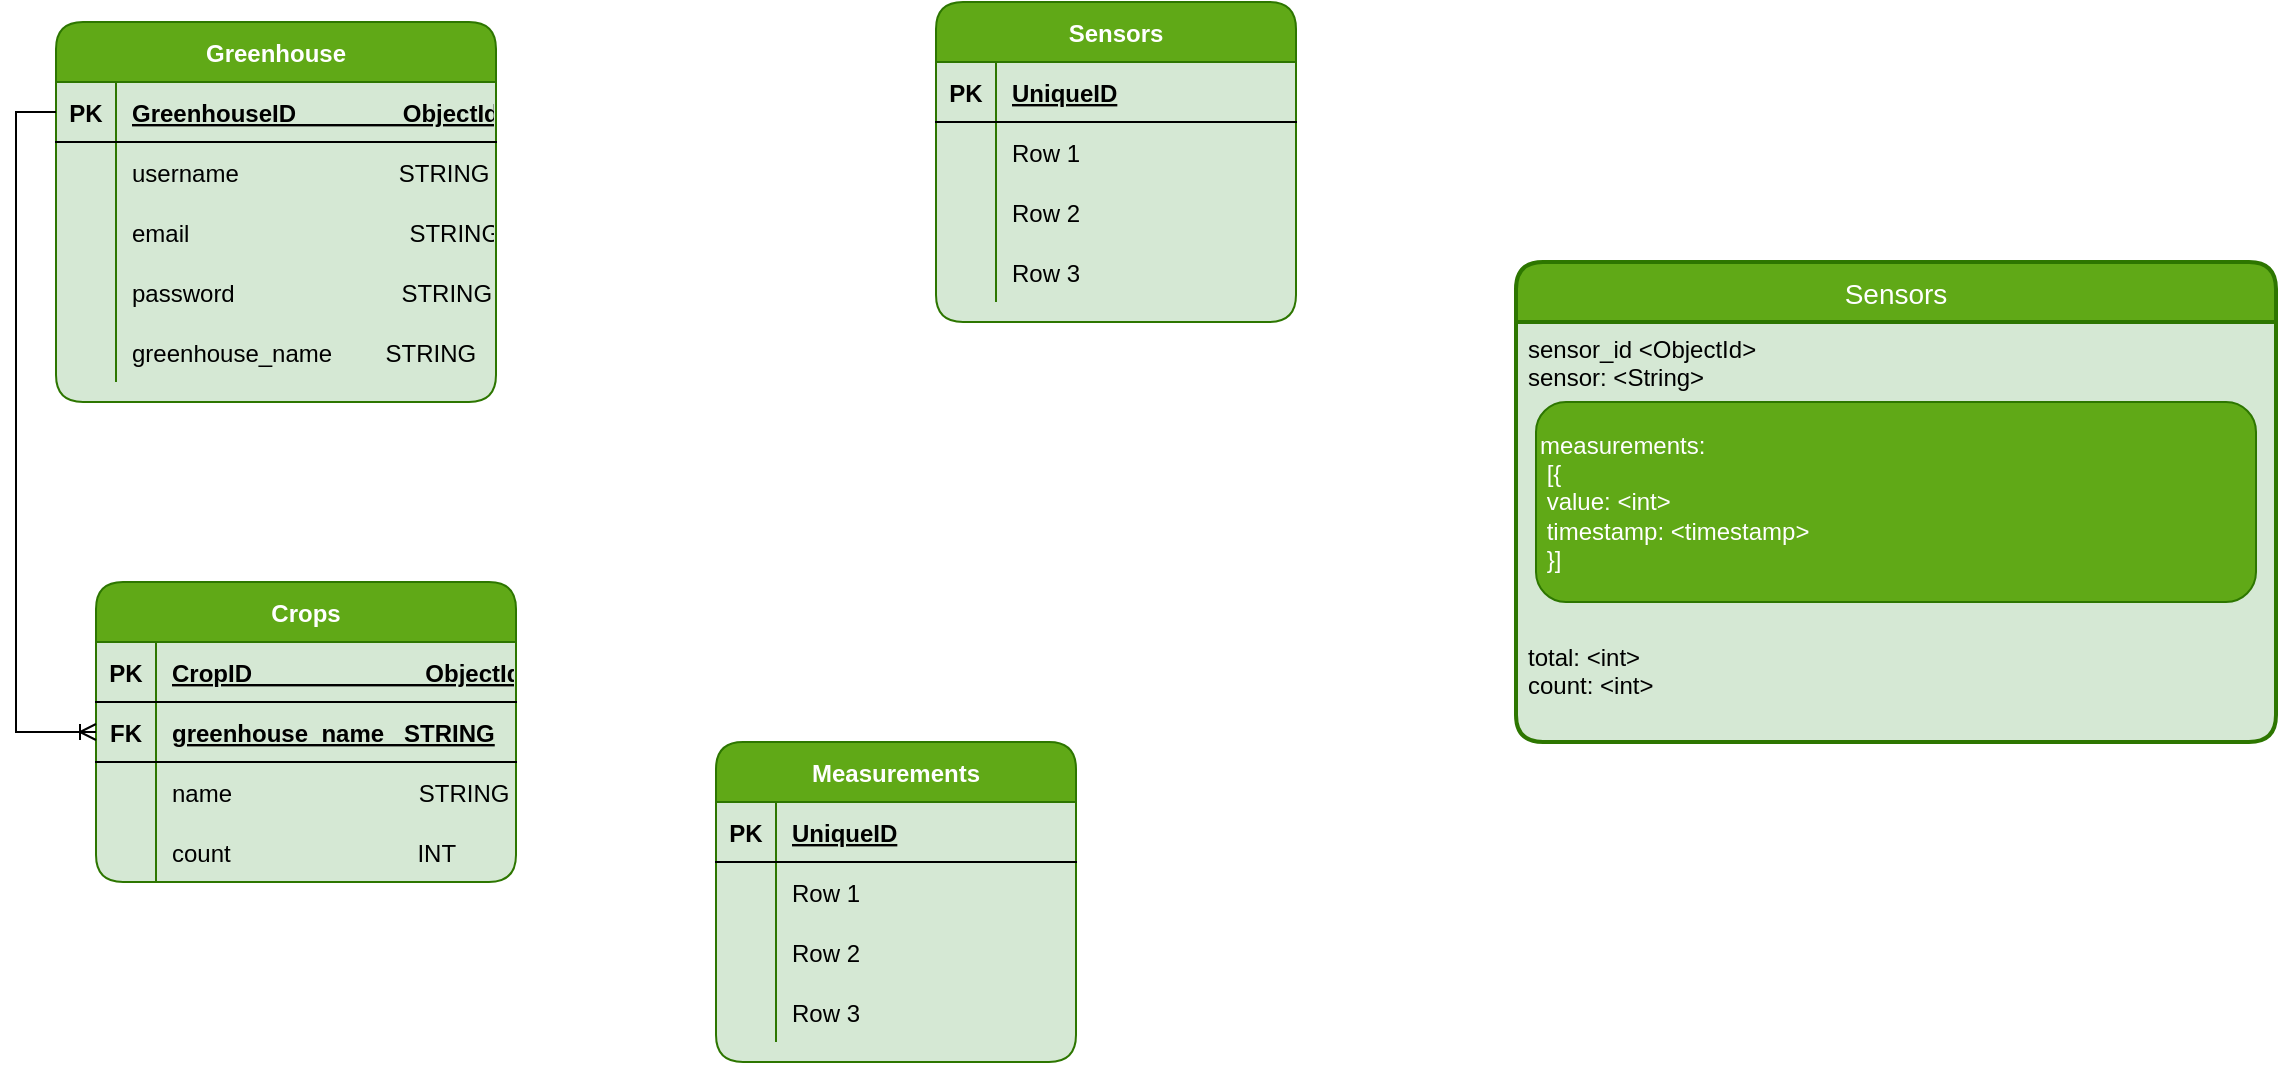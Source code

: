 <mxfile version="14.8.3" type="github">
  <diagram id="R2lEEEUBdFMjLlhIrx00" name="Page-1">
    <mxGraphModel dx="1422" dy="780" grid="1" gridSize="10" guides="1" tooltips="1" connect="1" arrows="1" fold="1" page="1" pageScale="1" pageWidth="850" pageHeight="1100" math="0" shadow="0" extFonts="Permanent Marker^https://fonts.googleapis.com/css?family=Permanent+Marker">
      <root>
        <mxCell id="0" />
        <mxCell id="1" parent="0" />
        <mxCell id="7o4p5aFScfs_D29SADF1-1" value="Sensors" style="swimlane;childLayout=stackLayout;horizontal=1;startSize=30;horizontalStack=0;fontSize=14;fontStyle=0;strokeWidth=2;resizeParent=0;resizeLast=1;shadow=0;dashed=0;align=center;fillColor=#60a917;strokeColor=#2D7600;fontColor=#ffffff;swimlaneFillColor=#D5E8D4;rounded=1;" parent="1" vertex="1">
          <mxGeometry x="800" y="200" width="380" height="240" as="geometry" />
        </mxCell>
        <mxCell id="7o4p5aFScfs_D29SADF1-2" value="sensor_id &lt;ObjectId&gt;&#xa;sensor: &lt;String&gt;&#xa;  &#xa;&#xa;&#xa;&#xa;&#xa;&#xa;&#xa;&#xa;&#xa;total: &lt;int&gt;&#xa;count: &lt;int&gt;" style="align=left;strokeColor=none;fillColor=none;spacingLeft=4;fontSize=12;verticalAlign=top;resizable=0;rotatable=0;part=1;rounded=1;" parent="7o4p5aFScfs_D29SADF1-1" vertex="1">
          <mxGeometry y="30" width="380" height="210" as="geometry" />
        </mxCell>
        <mxCell id="C2yHdCh-QvhLT68nOzRH-1" value="&lt;span style=&quot;white-space: pre&quot;&gt;measurements:&lt;br&gt;&lt;span style=&quot;white-space: pre&quot;&gt; &lt;/span&gt;[{ &lt;/span&gt;&lt;br&gt;&lt;span style=&quot;white-space: pre&quot;&gt; &lt;/span&gt;value: &amp;lt;int&amp;gt;&lt;br&gt;&lt;span&gt;&lt;span style=&quot;white-space: pre&quot;&gt; &lt;/span&gt;timestamp: &amp;lt;timestamp&amp;gt;&lt;br&gt;&lt;span style=&quot;white-space: pre&quot;&gt; &lt;/span&gt;}]&lt;br&gt;&lt;/span&gt;" style="whiteSpace=wrap;html=1;align=left;fillColor=#60a917;strokeColor=#2D7600;fontColor=#ffffff;rounded=1;" parent="1" vertex="1">
          <mxGeometry x="810" y="270" width="360" height="100" as="geometry" />
        </mxCell>
        <mxCell id="nuL81yX658KxnBciQSjK-1" value="Greenhouse" style="shape=table;startSize=30;container=1;collapsible=1;childLayout=tableLayout;fixedRows=1;rowLines=0;fontStyle=1;align=center;resizeLast=1;rounded=1;fillColor=#60a917;strokeColor=#2D7600;fontColor=#ffffff;swimlaneFillColor=#D5E8D4;" vertex="1" parent="1">
          <mxGeometry x="70" y="80" width="220" height="190" as="geometry" />
        </mxCell>
        <mxCell id="nuL81yX658KxnBciQSjK-2" value="" style="shape=partialRectangle;collapsible=0;dropTarget=0;pointerEvents=0;fillColor=none;top=0;left=0;bottom=1;right=0;points=[[0,0.5],[1,0.5]];portConstraint=eastwest;rounded=1;" vertex="1" parent="nuL81yX658KxnBciQSjK-1">
          <mxGeometry y="30" width="220" height="30" as="geometry" />
        </mxCell>
        <mxCell id="nuL81yX658KxnBciQSjK-3" value="PK" style="shape=partialRectangle;connectable=0;fillColor=none;top=0;left=0;bottom=0;right=0;fontStyle=1;overflow=hidden;rounded=1;" vertex="1" parent="nuL81yX658KxnBciQSjK-2">
          <mxGeometry width="30" height="30" as="geometry" />
        </mxCell>
        <mxCell id="nuL81yX658KxnBciQSjK-4" value="GreenhouseID                ObjectId" style="shape=partialRectangle;connectable=0;fillColor=none;top=0;left=0;bottom=0;right=0;align=left;spacingLeft=6;fontStyle=5;overflow=hidden;rounded=1;" vertex="1" parent="nuL81yX658KxnBciQSjK-2">
          <mxGeometry x="30" width="190" height="30" as="geometry" />
        </mxCell>
        <mxCell id="nuL81yX658KxnBciQSjK-5" value="" style="shape=partialRectangle;collapsible=0;dropTarget=0;pointerEvents=0;fillColor=none;top=0;left=0;bottom=0;right=0;points=[[0,0.5],[1,0.5]];portConstraint=eastwest;rounded=1;" vertex="1" parent="nuL81yX658KxnBciQSjK-1">
          <mxGeometry y="60" width="220" height="30" as="geometry" />
        </mxCell>
        <mxCell id="nuL81yX658KxnBciQSjK-6" value="" style="shape=partialRectangle;connectable=0;fillColor=none;top=0;left=0;bottom=0;right=0;editable=1;overflow=hidden;rounded=1;" vertex="1" parent="nuL81yX658KxnBciQSjK-5">
          <mxGeometry width="30" height="30" as="geometry" />
        </mxCell>
        <mxCell id="nuL81yX658KxnBciQSjK-7" value="username                        STRING    " style="shape=partialRectangle;connectable=0;fillColor=none;top=0;left=0;bottom=0;right=0;align=left;spacingLeft=6;overflow=hidden;rounded=1;" vertex="1" parent="nuL81yX658KxnBciQSjK-5">
          <mxGeometry x="30" width="190" height="30" as="geometry" />
        </mxCell>
        <mxCell id="nuL81yX658KxnBciQSjK-8" value="" style="shape=partialRectangle;collapsible=0;dropTarget=0;pointerEvents=0;fillColor=none;top=0;left=0;bottom=0;right=0;points=[[0,0.5],[1,0.5]];portConstraint=eastwest;rounded=1;" vertex="1" parent="nuL81yX658KxnBciQSjK-1">
          <mxGeometry y="90" width="220" height="30" as="geometry" />
        </mxCell>
        <mxCell id="nuL81yX658KxnBciQSjK-9" value="" style="shape=partialRectangle;connectable=0;fillColor=none;top=0;left=0;bottom=0;right=0;editable=1;overflow=hidden;rounded=1;" vertex="1" parent="nuL81yX658KxnBciQSjK-8">
          <mxGeometry width="30" height="30" as="geometry" />
        </mxCell>
        <mxCell id="nuL81yX658KxnBciQSjK-10" value="email                                 STRING" style="shape=partialRectangle;connectable=0;fillColor=none;top=0;left=0;bottom=0;right=0;align=left;spacingLeft=6;overflow=hidden;rounded=1;" vertex="1" parent="nuL81yX658KxnBciQSjK-8">
          <mxGeometry x="30" width="190" height="30" as="geometry" />
        </mxCell>
        <mxCell id="nuL81yX658KxnBciQSjK-11" value="" style="shape=partialRectangle;collapsible=0;dropTarget=0;pointerEvents=0;fillColor=none;top=0;left=0;bottom=0;right=0;points=[[0,0.5],[1,0.5]];portConstraint=eastwest;rounded=1;" vertex="1" parent="nuL81yX658KxnBciQSjK-1">
          <mxGeometry y="120" width="220" height="30" as="geometry" />
        </mxCell>
        <mxCell id="nuL81yX658KxnBciQSjK-12" value="" style="shape=partialRectangle;connectable=0;fillColor=none;top=0;left=0;bottom=0;right=0;editable=1;overflow=hidden;rounded=1;" vertex="1" parent="nuL81yX658KxnBciQSjK-11">
          <mxGeometry width="30" height="30" as="geometry" />
        </mxCell>
        <mxCell id="nuL81yX658KxnBciQSjK-13" value="password                         STRING" style="shape=partialRectangle;connectable=0;fillColor=none;top=0;left=0;bottom=0;right=0;align=left;spacingLeft=6;overflow=hidden;rounded=1;" vertex="1" parent="nuL81yX658KxnBciQSjK-11">
          <mxGeometry x="30" width="190" height="30" as="geometry" />
        </mxCell>
        <mxCell id="nuL81yX658KxnBciQSjK-14" style="shape=partialRectangle;collapsible=0;dropTarget=0;pointerEvents=0;fillColor=none;top=0;left=0;bottom=0;right=0;points=[[0,0.5],[1,0.5]];portConstraint=eastwest;rounded=1;" vertex="1" parent="nuL81yX658KxnBciQSjK-1">
          <mxGeometry y="150" width="220" height="30" as="geometry" />
        </mxCell>
        <mxCell id="nuL81yX658KxnBciQSjK-15" style="shape=partialRectangle;connectable=0;fillColor=none;top=0;left=0;bottom=0;right=0;editable=1;overflow=hidden;rounded=1;" vertex="1" parent="nuL81yX658KxnBciQSjK-14">
          <mxGeometry width="30" height="30" as="geometry" />
        </mxCell>
        <mxCell id="nuL81yX658KxnBciQSjK-16" value="greenhouse_name        STRING" style="shape=partialRectangle;connectable=0;fillColor=none;top=0;left=0;bottom=0;right=0;align=left;spacingLeft=6;overflow=hidden;rounded=1;" vertex="1" parent="nuL81yX658KxnBciQSjK-14">
          <mxGeometry x="30" width="190" height="30" as="geometry" />
        </mxCell>
        <mxCell id="nuL81yX658KxnBciQSjK-20" value="Crops" style="shape=table;startSize=30;container=1;collapsible=1;childLayout=tableLayout;fixedRows=1;rowLines=0;fontStyle=1;align=center;resizeLast=1;rounded=1;fillColor=#60a917;strokeColor=#2D7600;fontColor=#ffffff;swimlaneFillColor=#D5E8D4;" vertex="1" parent="1">
          <mxGeometry x="90" y="360" width="210" height="150" as="geometry" />
        </mxCell>
        <mxCell id="nuL81yX658KxnBciQSjK-21" value="" style="shape=partialRectangle;collapsible=0;dropTarget=0;pointerEvents=0;fillColor=none;top=0;left=0;bottom=1;right=0;points=[[0,0.5],[1,0.5]];portConstraint=eastwest;" vertex="1" parent="nuL81yX658KxnBciQSjK-20">
          <mxGeometry y="30" width="210" height="30" as="geometry" />
        </mxCell>
        <mxCell id="nuL81yX658KxnBciQSjK-22" value="PK" style="shape=partialRectangle;connectable=0;fillColor=none;top=0;left=0;bottom=0;right=0;fontStyle=1;overflow=hidden;" vertex="1" parent="nuL81yX658KxnBciQSjK-21">
          <mxGeometry width="30" height="30" as="geometry" />
        </mxCell>
        <mxCell id="nuL81yX658KxnBciQSjK-23" value="CropID                          ObjectId" style="shape=partialRectangle;connectable=0;fillColor=none;top=0;left=0;bottom=0;right=0;align=left;spacingLeft=6;fontStyle=5;overflow=hidden;" vertex="1" parent="nuL81yX658KxnBciQSjK-21">
          <mxGeometry x="30" width="180" height="30" as="geometry" />
        </mxCell>
        <mxCell id="nuL81yX658KxnBciQSjK-33" style="shape=partialRectangle;collapsible=0;dropTarget=0;pointerEvents=0;fillColor=none;top=0;left=0;bottom=1;right=0;points=[[0,0.5],[1,0.5]];portConstraint=eastwest;" vertex="1" parent="nuL81yX658KxnBciQSjK-20">
          <mxGeometry y="60" width="210" height="30" as="geometry" />
        </mxCell>
        <mxCell id="nuL81yX658KxnBciQSjK-34" value="FK" style="shape=partialRectangle;connectable=0;fillColor=none;top=0;left=0;bottom=0;right=0;fontStyle=1;overflow=hidden;" vertex="1" parent="nuL81yX658KxnBciQSjK-33">
          <mxGeometry width="30" height="30" as="geometry" />
        </mxCell>
        <mxCell id="nuL81yX658KxnBciQSjK-35" value="greenhouse_name   STRING" style="shape=partialRectangle;connectable=0;fillColor=none;top=0;left=0;bottom=0;right=0;align=left;spacingLeft=6;fontStyle=5;overflow=hidden;" vertex="1" parent="nuL81yX658KxnBciQSjK-33">
          <mxGeometry x="30" width="180" height="30" as="geometry" />
        </mxCell>
        <mxCell id="nuL81yX658KxnBciQSjK-24" value="" style="shape=partialRectangle;collapsible=0;dropTarget=0;pointerEvents=0;fillColor=none;top=0;left=0;bottom=0;right=0;points=[[0,0.5],[1,0.5]];portConstraint=eastwest;" vertex="1" parent="nuL81yX658KxnBciQSjK-20">
          <mxGeometry y="90" width="210" height="30" as="geometry" />
        </mxCell>
        <mxCell id="nuL81yX658KxnBciQSjK-25" value="" style="shape=partialRectangle;connectable=0;fillColor=none;top=0;left=0;bottom=0;right=0;editable=1;overflow=hidden;" vertex="1" parent="nuL81yX658KxnBciQSjK-24">
          <mxGeometry width="30" height="30" as="geometry" />
        </mxCell>
        <mxCell id="nuL81yX658KxnBciQSjK-26" value="name                            STRING" style="shape=partialRectangle;connectable=0;fillColor=none;top=0;left=0;bottom=0;right=0;align=left;spacingLeft=6;overflow=hidden;" vertex="1" parent="nuL81yX658KxnBciQSjK-24">
          <mxGeometry x="30" width="180" height="30" as="geometry" />
        </mxCell>
        <mxCell id="nuL81yX658KxnBciQSjK-27" value="" style="shape=partialRectangle;collapsible=0;dropTarget=0;pointerEvents=0;fillColor=none;top=0;left=0;bottom=0;right=0;points=[[0,0.5],[1,0.5]];portConstraint=eastwest;" vertex="1" parent="nuL81yX658KxnBciQSjK-20">
          <mxGeometry y="120" width="210" height="30" as="geometry" />
        </mxCell>
        <mxCell id="nuL81yX658KxnBciQSjK-28" value="" style="shape=partialRectangle;connectable=0;fillColor=none;top=0;left=0;bottom=0;right=0;editable=1;overflow=hidden;" vertex="1" parent="nuL81yX658KxnBciQSjK-27">
          <mxGeometry width="30" height="30" as="geometry" />
        </mxCell>
        <mxCell id="nuL81yX658KxnBciQSjK-29" value="count                            INT" style="shape=partialRectangle;connectable=0;fillColor=none;top=0;left=0;bottom=0;right=0;align=left;spacingLeft=6;overflow=hidden;" vertex="1" parent="nuL81yX658KxnBciQSjK-27">
          <mxGeometry x="30" width="180" height="30" as="geometry" />
        </mxCell>
        <mxCell id="nuL81yX658KxnBciQSjK-39" style="edgeStyle=orthogonalEdgeStyle;rounded=0;orthogonalLoop=1;jettySize=auto;html=1;exitX=0;exitY=0.5;exitDx=0;exitDy=0;entryX=0;entryY=0.5;entryDx=0;entryDy=0;endArrow=ERoneToMany;endFill=0;" edge="1" parent="1" source="nuL81yX658KxnBciQSjK-2" target="nuL81yX658KxnBciQSjK-33">
          <mxGeometry relative="1" as="geometry" />
        </mxCell>
        <mxCell id="nuL81yX658KxnBciQSjK-40" value="Sensors" style="shape=table;startSize=30;container=1;collapsible=1;childLayout=tableLayout;fixedRows=1;rowLines=0;fontStyle=1;align=center;resizeLast=1;rounded=1;fillColor=#60a917;strokeColor=#2D7600;fontColor=#ffffff;swimlaneFillColor=#D5E8D4;" vertex="1" parent="1">
          <mxGeometry x="510" y="70" width="180" height="160" as="geometry" />
        </mxCell>
        <mxCell id="nuL81yX658KxnBciQSjK-41" value="" style="shape=partialRectangle;collapsible=0;dropTarget=0;pointerEvents=0;fillColor=none;top=0;left=0;bottom=1;right=0;points=[[0,0.5],[1,0.5]];portConstraint=eastwest;" vertex="1" parent="nuL81yX658KxnBciQSjK-40">
          <mxGeometry y="30" width="180" height="30" as="geometry" />
        </mxCell>
        <mxCell id="nuL81yX658KxnBciQSjK-42" value="PK" style="shape=partialRectangle;connectable=0;fillColor=none;top=0;left=0;bottom=0;right=0;fontStyle=1;overflow=hidden;" vertex="1" parent="nuL81yX658KxnBciQSjK-41">
          <mxGeometry width="30" height="30" as="geometry" />
        </mxCell>
        <mxCell id="nuL81yX658KxnBciQSjK-43" value="UniqueID" style="shape=partialRectangle;connectable=0;fillColor=none;top=0;left=0;bottom=0;right=0;align=left;spacingLeft=6;fontStyle=5;overflow=hidden;" vertex="1" parent="nuL81yX658KxnBciQSjK-41">
          <mxGeometry x="30" width="150" height="30" as="geometry" />
        </mxCell>
        <mxCell id="nuL81yX658KxnBciQSjK-44" value="" style="shape=partialRectangle;collapsible=0;dropTarget=0;pointerEvents=0;fillColor=none;top=0;left=0;bottom=0;right=0;points=[[0,0.5],[1,0.5]];portConstraint=eastwest;" vertex="1" parent="nuL81yX658KxnBciQSjK-40">
          <mxGeometry y="60" width="180" height="30" as="geometry" />
        </mxCell>
        <mxCell id="nuL81yX658KxnBciQSjK-45" value="" style="shape=partialRectangle;connectable=0;fillColor=none;top=0;left=0;bottom=0;right=0;editable=1;overflow=hidden;" vertex="1" parent="nuL81yX658KxnBciQSjK-44">
          <mxGeometry width="30" height="30" as="geometry" />
        </mxCell>
        <mxCell id="nuL81yX658KxnBciQSjK-46" value="Row 1" style="shape=partialRectangle;connectable=0;fillColor=none;top=0;left=0;bottom=0;right=0;align=left;spacingLeft=6;overflow=hidden;" vertex="1" parent="nuL81yX658KxnBciQSjK-44">
          <mxGeometry x="30" width="150" height="30" as="geometry" />
        </mxCell>
        <mxCell id="nuL81yX658KxnBciQSjK-47" value="" style="shape=partialRectangle;collapsible=0;dropTarget=0;pointerEvents=0;fillColor=none;top=0;left=0;bottom=0;right=0;points=[[0,0.5],[1,0.5]];portConstraint=eastwest;" vertex="1" parent="nuL81yX658KxnBciQSjK-40">
          <mxGeometry y="90" width="180" height="30" as="geometry" />
        </mxCell>
        <mxCell id="nuL81yX658KxnBciQSjK-48" value="" style="shape=partialRectangle;connectable=0;fillColor=none;top=0;left=0;bottom=0;right=0;editable=1;overflow=hidden;" vertex="1" parent="nuL81yX658KxnBciQSjK-47">
          <mxGeometry width="30" height="30" as="geometry" />
        </mxCell>
        <mxCell id="nuL81yX658KxnBciQSjK-49" value="Row 2" style="shape=partialRectangle;connectable=0;fillColor=none;top=0;left=0;bottom=0;right=0;align=left;spacingLeft=6;overflow=hidden;" vertex="1" parent="nuL81yX658KxnBciQSjK-47">
          <mxGeometry x="30" width="150" height="30" as="geometry" />
        </mxCell>
        <mxCell id="nuL81yX658KxnBciQSjK-50" value="" style="shape=partialRectangle;collapsible=0;dropTarget=0;pointerEvents=0;fillColor=none;top=0;left=0;bottom=0;right=0;points=[[0,0.5],[1,0.5]];portConstraint=eastwest;" vertex="1" parent="nuL81yX658KxnBciQSjK-40">
          <mxGeometry y="120" width="180" height="30" as="geometry" />
        </mxCell>
        <mxCell id="nuL81yX658KxnBciQSjK-51" value="" style="shape=partialRectangle;connectable=0;fillColor=none;top=0;left=0;bottom=0;right=0;editable=1;overflow=hidden;" vertex="1" parent="nuL81yX658KxnBciQSjK-50">
          <mxGeometry width="30" height="30" as="geometry" />
        </mxCell>
        <mxCell id="nuL81yX658KxnBciQSjK-52" value="Row 3" style="shape=partialRectangle;connectable=0;fillColor=none;top=0;left=0;bottom=0;right=0;align=left;spacingLeft=6;overflow=hidden;" vertex="1" parent="nuL81yX658KxnBciQSjK-50">
          <mxGeometry x="30" width="150" height="30" as="geometry" />
        </mxCell>
        <mxCell id="nuL81yX658KxnBciQSjK-66" value="Measurements" style="shape=table;startSize=30;container=1;collapsible=1;childLayout=tableLayout;fixedRows=1;rowLines=0;fontStyle=1;align=center;resizeLast=1;rounded=1;fillColor=#60a917;strokeColor=#2D7600;fontColor=#ffffff;swimlaneFillColor=#D5E8D4;" vertex="1" parent="1">
          <mxGeometry x="400" y="440" width="180" height="160" as="geometry" />
        </mxCell>
        <mxCell id="nuL81yX658KxnBciQSjK-67" value="" style="shape=partialRectangle;collapsible=0;dropTarget=0;pointerEvents=0;fillColor=none;top=0;left=0;bottom=1;right=0;points=[[0,0.5],[1,0.5]];portConstraint=eastwest;" vertex="1" parent="nuL81yX658KxnBciQSjK-66">
          <mxGeometry y="30" width="180" height="30" as="geometry" />
        </mxCell>
        <mxCell id="nuL81yX658KxnBciQSjK-68" value="PK" style="shape=partialRectangle;connectable=0;fillColor=none;top=0;left=0;bottom=0;right=0;fontStyle=1;overflow=hidden;" vertex="1" parent="nuL81yX658KxnBciQSjK-67">
          <mxGeometry width="30" height="30" as="geometry" />
        </mxCell>
        <mxCell id="nuL81yX658KxnBciQSjK-69" value="UniqueID" style="shape=partialRectangle;connectable=0;fillColor=none;top=0;left=0;bottom=0;right=0;align=left;spacingLeft=6;fontStyle=5;overflow=hidden;" vertex="1" parent="nuL81yX658KxnBciQSjK-67">
          <mxGeometry x="30" width="150" height="30" as="geometry" />
        </mxCell>
        <mxCell id="nuL81yX658KxnBciQSjK-70" value="" style="shape=partialRectangle;collapsible=0;dropTarget=0;pointerEvents=0;fillColor=none;top=0;left=0;bottom=0;right=0;points=[[0,0.5],[1,0.5]];portConstraint=eastwest;" vertex="1" parent="nuL81yX658KxnBciQSjK-66">
          <mxGeometry y="60" width="180" height="30" as="geometry" />
        </mxCell>
        <mxCell id="nuL81yX658KxnBciQSjK-71" value="" style="shape=partialRectangle;connectable=0;fillColor=none;top=0;left=0;bottom=0;right=0;editable=1;overflow=hidden;" vertex="1" parent="nuL81yX658KxnBciQSjK-70">
          <mxGeometry width="30" height="30" as="geometry" />
        </mxCell>
        <mxCell id="nuL81yX658KxnBciQSjK-72" value="Row 1" style="shape=partialRectangle;connectable=0;fillColor=none;top=0;left=0;bottom=0;right=0;align=left;spacingLeft=6;overflow=hidden;" vertex="1" parent="nuL81yX658KxnBciQSjK-70">
          <mxGeometry x="30" width="150" height="30" as="geometry" />
        </mxCell>
        <mxCell id="nuL81yX658KxnBciQSjK-73" value="" style="shape=partialRectangle;collapsible=0;dropTarget=0;pointerEvents=0;fillColor=none;top=0;left=0;bottom=0;right=0;points=[[0,0.5],[1,0.5]];portConstraint=eastwest;" vertex="1" parent="nuL81yX658KxnBciQSjK-66">
          <mxGeometry y="90" width="180" height="30" as="geometry" />
        </mxCell>
        <mxCell id="nuL81yX658KxnBciQSjK-74" value="" style="shape=partialRectangle;connectable=0;fillColor=none;top=0;left=0;bottom=0;right=0;editable=1;overflow=hidden;" vertex="1" parent="nuL81yX658KxnBciQSjK-73">
          <mxGeometry width="30" height="30" as="geometry" />
        </mxCell>
        <mxCell id="nuL81yX658KxnBciQSjK-75" value="Row 2" style="shape=partialRectangle;connectable=0;fillColor=none;top=0;left=0;bottom=0;right=0;align=left;spacingLeft=6;overflow=hidden;" vertex="1" parent="nuL81yX658KxnBciQSjK-73">
          <mxGeometry x="30" width="150" height="30" as="geometry" />
        </mxCell>
        <mxCell id="nuL81yX658KxnBciQSjK-76" value="" style="shape=partialRectangle;collapsible=0;dropTarget=0;pointerEvents=0;fillColor=none;top=0;left=0;bottom=0;right=0;points=[[0,0.5],[1,0.5]];portConstraint=eastwest;" vertex="1" parent="nuL81yX658KxnBciQSjK-66">
          <mxGeometry y="120" width="180" height="30" as="geometry" />
        </mxCell>
        <mxCell id="nuL81yX658KxnBciQSjK-77" value="" style="shape=partialRectangle;connectable=0;fillColor=none;top=0;left=0;bottom=0;right=0;editable=1;overflow=hidden;" vertex="1" parent="nuL81yX658KxnBciQSjK-76">
          <mxGeometry width="30" height="30" as="geometry" />
        </mxCell>
        <mxCell id="nuL81yX658KxnBciQSjK-78" value="Row 3" style="shape=partialRectangle;connectable=0;fillColor=none;top=0;left=0;bottom=0;right=0;align=left;spacingLeft=6;overflow=hidden;" vertex="1" parent="nuL81yX658KxnBciQSjK-76">
          <mxGeometry x="30" width="150" height="30" as="geometry" />
        </mxCell>
      </root>
    </mxGraphModel>
  </diagram>
</mxfile>
